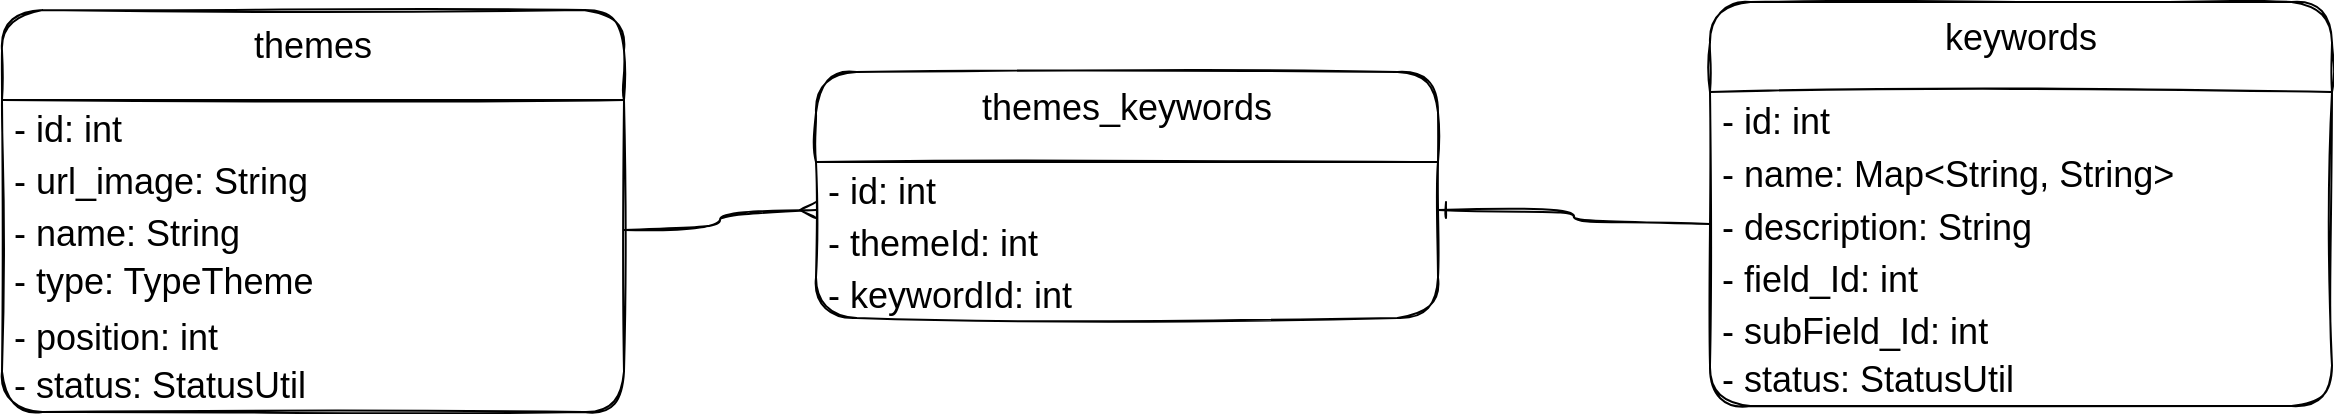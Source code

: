 <mxfile version="14.9.6" type="github">
  <diagram id="C5RBs43oDa-KdzZeNtuy" name="Page-1">
    <mxGraphModel dx="1678" dy="962" grid="0" gridSize="10" guides="1" tooltips="1" connect="1" arrows="1" fold="1" page="0" pageScale="1" pageWidth="827" pageHeight="1169" math="0" shadow="0">
      <root>
        <mxCell id="WIyWlLk6GJQsqaUBKTNV-0" />
        <mxCell id="WIyWlLk6GJQsqaUBKTNV-1" parent="WIyWlLk6GJQsqaUBKTNV-0" />
        <mxCell id="-CNL-VoJMd0v483ogC2z-0" value="themes&#xa;" style="swimlane;fontStyle=0;childLayout=stackLayout;horizontal=1;startSize=45;fillColor=none;horizontalStack=0;resizeParent=1;resizeParentMax=0;resizeLast=0;collapsible=1;marginBottom=0;verticalAlign=top;sketch=1;rounded=1;fontSize=18;" vertex="1" parent="WIyWlLk6GJQsqaUBKTNV-1">
          <mxGeometry x="22" y="151" width="311" height="201" as="geometry" />
        </mxCell>
        <mxCell id="-CNL-VoJMd0v483ogC2z-1" value="- id: int" style="text;strokeColor=none;fillColor=none;align=left;verticalAlign=middle;spacingLeft=4;spacingRight=4;overflow=hidden;rotatable=0;points=[[0,0.5],[1,0.5]];portConstraint=eastwest;sketch=1;rounded=1;fontSize=18;" vertex="1" parent="-CNL-VoJMd0v483ogC2z-0">
          <mxGeometry y="45" width="311" height="26" as="geometry" />
        </mxCell>
        <mxCell id="-CNL-VoJMd0v483ogC2z-2" value="- url_image: String" style="text;strokeColor=none;fillColor=none;align=left;verticalAlign=middle;spacingLeft=4;spacingRight=4;overflow=hidden;rotatable=0;points=[[0,0.5],[1,0.5]];portConstraint=eastwest;sketch=1;rounded=1;fontSize=18;" vertex="1" parent="-CNL-VoJMd0v483ogC2z-0">
          <mxGeometry y="71" width="311" height="26" as="geometry" />
        </mxCell>
        <mxCell id="-CNL-VoJMd0v483ogC2z-3" value="- name: String" style="text;strokeColor=none;fillColor=none;align=left;verticalAlign=middle;spacingLeft=4;spacingRight=4;overflow=hidden;rotatable=0;points=[[0,0.5],[1,0.5]];portConstraint=eastwest;sketch=1;rounded=1;fontSize=18;" vertex="1" parent="-CNL-VoJMd0v483ogC2z-0">
          <mxGeometry y="97" width="311" height="26" as="geometry" />
        </mxCell>
        <mxCell id="-CNL-VoJMd0v483ogC2z-8" value="- type: TypeTheme&#xa;" style="text;strokeColor=none;fillColor=none;align=left;verticalAlign=middle;spacingLeft=4;spacingRight=4;overflow=hidden;rotatable=0;points=[[0,0.5],[1,0.5]];portConstraint=eastwest;sketch=1;rounded=1;fontSize=18;" vertex="1" parent="-CNL-VoJMd0v483ogC2z-0">
          <mxGeometry y="123" width="311" height="26" as="geometry" />
        </mxCell>
        <mxCell id="-CNL-VoJMd0v483ogC2z-9" value="- position: int" style="text;strokeColor=none;fillColor=none;align=left;verticalAlign=middle;spacingLeft=4;spacingRight=4;overflow=hidden;rotatable=0;points=[[0,0.5],[1,0.5]];portConstraint=eastwest;sketch=1;rounded=1;fontSize=18;" vertex="1" parent="-CNL-VoJMd0v483ogC2z-0">
          <mxGeometry y="149" width="311" height="26" as="geometry" />
        </mxCell>
        <mxCell id="-CNL-VoJMd0v483ogC2z-10" value="- status: StatusUtil&#xa;" style="text;strokeColor=none;fillColor=none;align=left;verticalAlign=middle;spacingLeft=4;spacingRight=4;overflow=hidden;rotatable=0;points=[[0,0.5],[1,0.5]];portConstraint=eastwest;sketch=1;rounded=1;fontSize=18;" vertex="1" parent="-CNL-VoJMd0v483ogC2z-0">
          <mxGeometry y="175" width="311" height="26" as="geometry" />
        </mxCell>
        <mxCell id="-CNL-VoJMd0v483ogC2z-12" value="keywords" style="swimlane;fontStyle=0;childLayout=stackLayout;horizontal=1;startSize=45;fillColor=none;horizontalStack=0;resizeParent=1;resizeParentMax=0;resizeLast=0;collapsible=1;marginBottom=0;verticalAlign=top;sketch=1;rounded=1;fontSize=18;" vertex="1" parent="WIyWlLk6GJQsqaUBKTNV-1">
          <mxGeometry x="876" y="147" width="311" height="202" as="geometry" />
        </mxCell>
        <mxCell id="-CNL-VoJMd0v483ogC2z-13" value="- id: int" style="text;strokeColor=none;fillColor=none;align=left;verticalAlign=middle;spacingLeft=4;spacingRight=4;overflow=hidden;rotatable=0;points=[[0,0.5],[1,0.5]];portConstraint=eastwest;sketch=1;rounded=1;fontSize=18;" vertex="1" parent="-CNL-VoJMd0v483ogC2z-12">
          <mxGeometry y="45" width="311" height="26" as="geometry" />
        </mxCell>
        <mxCell id="-CNL-VoJMd0v483ogC2z-15" value="- name: Map&lt;String, String&gt;" style="text;strokeColor=none;fillColor=none;align=left;verticalAlign=middle;spacingLeft=4;spacingRight=4;overflow=hidden;rotatable=0;points=[[0,0.5],[1,0.5]];portConstraint=eastwest;sketch=1;rounded=1;fontSize=18;" vertex="1" parent="-CNL-VoJMd0v483ogC2z-12">
          <mxGeometry y="71" width="311" height="27" as="geometry" />
        </mxCell>
        <mxCell id="-CNL-VoJMd0v483ogC2z-16" value="- description: String" style="text;strokeColor=none;fillColor=none;align=left;verticalAlign=middle;spacingLeft=4;spacingRight=4;overflow=hidden;rotatable=0;points=[[0,0.5],[1,0.5]];portConstraint=eastwest;sketch=1;rounded=1;fontSize=18;" vertex="1" parent="-CNL-VoJMd0v483ogC2z-12">
          <mxGeometry y="98" width="311" height="26" as="geometry" />
        </mxCell>
        <mxCell id="-CNL-VoJMd0v483ogC2z-17" value="- field_Id: int" style="text;strokeColor=none;fillColor=none;align=left;verticalAlign=middle;spacingLeft=4;spacingRight=4;overflow=hidden;rotatable=0;points=[[0,0.5],[1,0.5]];portConstraint=eastwest;sketch=1;rounded=1;fontSize=18;" vertex="1" parent="-CNL-VoJMd0v483ogC2z-12">
          <mxGeometry y="124" width="311" height="26" as="geometry" />
        </mxCell>
        <mxCell id="-CNL-VoJMd0v483ogC2z-19" value="- subField_Id: int" style="text;strokeColor=none;fillColor=none;align=left;verticalAlign=middle;spacingLeft=4;spacingRight=4;overflow=hidden;rotatable=0;points=[[0,0.5],[1,0.5]];portConstraint=eastwest;sketch=1;rounded=1;fontSize=18;" vertex="1" parent="-CNL-VoJMd0v483ogC2z-12">
          <mxGeometry y="150" width="311" height="26" as="geometry" />
        </mxCell>
        <mxCell id="-CNL-VoJMd0v483ogC2z-18" value="- status: StatusUtil&#xa;" style="text;strokeColor=none;fillColor=none;align=left;verticalAlign=middle;spacingLeft=4;spacingRight=4;overflow=hidden;rotatable=0;points=[[0,0.5],[1,0.5]];portConstraint=eastwest;sketch=1;rounded=1;fontSize=18;" vertex="1" parent="-CNL-VoJMd0v483ogC2z-12">
          <mxGeometry y="176" width="311" height="26" as="geometry" />
        </mxCell>
        <mxCell id="-CNL-VoJMd0v483ogC2z-20" value="themes_keywords&#xa;&#xa;" style="swimlane;fontStyle=0;childLayout=stackLayout;horizontal=1;startSize=45;fillColor=none;horizontalStack=0;resizeParent=1;resizeParentMax=0;resizeLast=0;collapsible=1;marginBottom=0;verticalAlign=top;sketch=1;rounded=1;fontSize=18;" vertex="1" parent="WIyWlLk6GJQsqaUBKTNV-1">
          <mxGeometry x="429" y="182" width="311" height="123" as="geometry" />
        </mxCell>
        <mxCell id="-CNL-VoJMd0v483ogC2z-21" value="- id: int" style="text;strokeColor=none;fillColor=none;align=left;verticalAlign=middle;spacingLeft=4;spacingRight=4;overflow=hidden;rotatable=0;points=[[0,0.5],[1,0.5]];portConstraint=eastwest;sketch=1;rounded=1;fontSize=18;" vertex="1" parent="-CNL-VoJMd0v483ogC2z-20">
          <mxGeometry y="45" width="311" height="26" as="geometry" />
        </mxCell>
        <mxCell id="-CNL-VoJMd0v483ogC2z-22" value="- themeId: int" style="text;strokeColor=none;fillColor=none;align=left;verticalAlign=middle;spacingLeft=4;spacingRight=4;overflow=hidden;rotatable=0;points=[[0,0.5],[1,0.5]];portConstraint=eastwest;sketch=1;rounded=1;fontSize=18;" vertex="1" parent="-CNL-VoJMd0v483ogC2z-20">
          <mxGeometry y="71" width="311" height="26" as="geometry" />
        </mxCell>
        <mxCell id="-CNL-VoJMd0v483ogC2z-26" value="- keywordId: int" style="text;strokeColor=none;fillColor=none;align=left;verticalAlign=middle;spacingLeft=4;spacingRight=4;overflow=hidden;rotatable=0;points=[[0,0.5],[1,0.5]];portConstraint=eastwest;sketch=1;rounded=1;fontSize=18;" vertex="1" parent="-CNL-VoJMd0v483ogC2z-20">
          <mxGeometry y="97" width="311" height="26" as="geometry" />
        </mxCell>
        <mxCell id="-CNL-VoJMd0v483ogC2z-27" style="edgeStyle=orthogonalEdgeStyle;curved=1;rounded=1;sketch=1;orthogonalLoop=1;jettySize=auto;html=1;entryX=0;entryY=-0.077;entryDx=0;entryDy=0;entryPerimeter=0;fontSize=18;endArrow=ERmany;endFill=0;" edge="1" parent="WIyWlLk6GJQsqaUBKTNV-1" source="-CNL-VoJMd0v483ogC2z-3" target="-CNL-VoJMd0v483ogC2z-22">
          <mxGeometry relative="1" as="geometry" />
        </mxCell>
        <mxCell id="-CNL-VoJMd0v483ogC2z-28" style="edgeStyle=orthogonalEdgeStyle;curved=1;rounded=1;sketch=1;orthogonalLoop=1;jettySize=auto;html=1;entryX=1;entryY=-0.077;entryDx=0;entryDy=0;entryPerimeter=0;fontSize=18;endArrow=ERone;endFill=0;" edge="1" parent="WIyWlLk6GJQsqaUBKTNV-1" source="-CNL-VoJMd0v483ogC2z-16" target="-CNL-VoJMd0v483ogC2z-22">
          <mxGeometry relative="1" as="geometry" />
        </mxCell>
      </root>
    </mxGraphModel>
  </diagram>
</mxfile>
